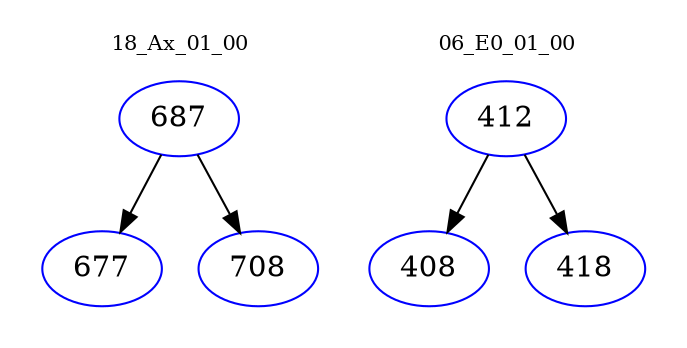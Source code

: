 digraph{
subgraph cluster_0 {
color = white
label = "18_Ax_01_00";
fontsize=10;
T0_687 [label="687", color="blue"]
T0_687 -> T0_677 [color="black"]
T0_677 [label="677", color="blue"]
T0_687 -> T0_708 [color="black"]
T0_708 [label="708", color="blue"]
}
subgraph cluster_1 {
color = white
label = "06_E0_01_00";
fontsize=10;
T1_412 [label="412", color="blue"]
T1_412 -> T1_408 [color="black"]
T1_408 [label="408", color="blue"]
T1_412 -> T1_418 [color="black"]
T1_418 [label="418", color="blue"]
}
}
